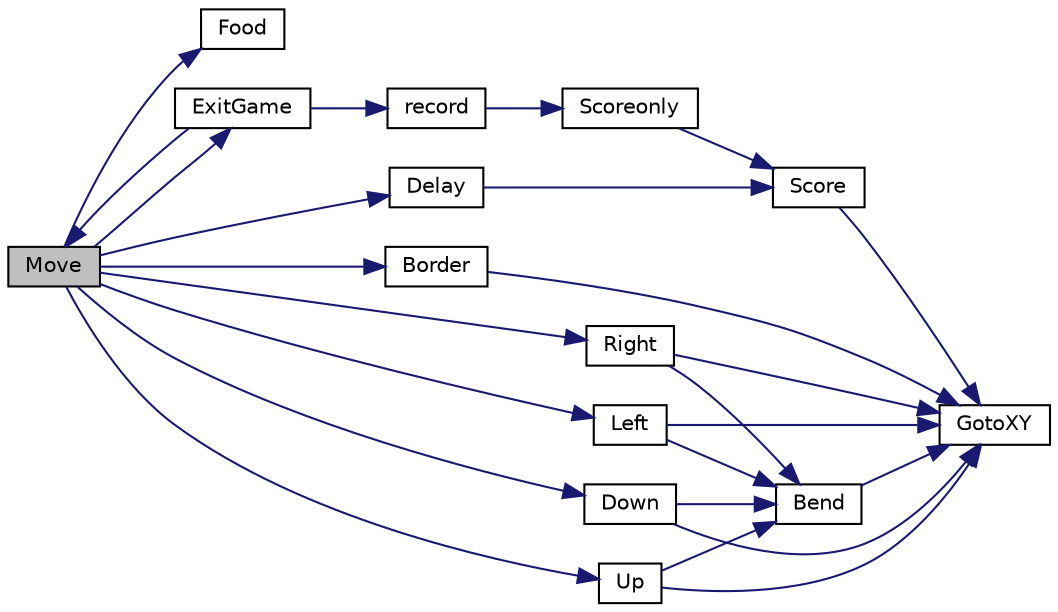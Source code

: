 digraph "Move"
{
  edge [fontname="Helvetica",fontsize="10",labelfontname="Helvetica",labelfontsize="10"];
  node [fontname="Helvetica",fontsize="10",shape=record];
  rankdir="LR";
  Node101 [label="Move",height=0.2,width=0.4,color="black", fillcolor="grey75", style="filled", fontcolor="black"];
  Node101 -> Node102 [color="midnightblue",fontsize="10",style="solid"];
  Node102 [label="Food",height=0.2,width=0.4,color="black", fillcolor="white", style="filled",URL="$main_8c.html#a1951985f3541f595fc7800fbd6dc5535"];
  Node101 -> Node103 [color="midnightblue",fontsize="10",style="solid"];
  Node103 [label="Delay",height=0.2,width=0.4,color="black", fillcolor="white", style="filled",URL="$main_8c.html#aad49cedd771da5ce9872fb364e8d6373"];
  Node103 -> Node104 [color="midnightblue",fontsize="10",style="solid"];
  Node104 [label="Score",height=0.2,width=0.4,color="black", fillcolor="white", style="filled",URL="$main_8c.html#afc01ad71e5a2a27ebbbe7b7983cbb02b"];
  Node104 -> Node105 [color="midnightblue",fontsize="10",style="solid"];
  Node105 [label="GotoXY",height=0.2,width=0.4,color="black", fillcolor="white", style="filled",URL="$main_8c.html#a08c7a02d581a5b018f840568a8289779"];
  Node101 -> Node106 [color="midnightblue",fontsize="10",style="solid"];
  Node106 [label="Border",height=0.2,width=0.4,color="black", fillcolor="white", style="filled",URL="$main_8c.html#abaeb2da49953d85564a28fe29cb0ee89"];
  Node106 -> Node105 [color="midnightblue",fontsize="10",style="solid"];
  Node101 -> Node107 [color="midnightblue",fontsize="10",style="solid"];
  Node107 [label="Right",height=0.2,width=0.4,color="black", fillcolor="white", style="filled",URL="$main_8c.html#a1b0e394cd24dadbcff32387d3036da5f"];
  Node107 -> Node105 [color="midnightblue",fontsize="10",style="solid"];
  Node107 -> Node108 [color="midnightblue",fontsize="10",style="solid"];
  Node108 [label="Bend",height=0.2,width=0.4,color="black", fillcolor="white", style="filled",URL="$main_8c.html#a7ea3861fdbe2c138a4768c1bc57edc06"];
  Node108 -> Node105 [color="midnightblue",fontsize="10",style="solid"];
  Node101 -> Node109 [color="midnightblue",fontsize="10",style="solid"];
  Node109 [label="Left",height=0.2,width=0.4,color="black", fillcolor="white", style="filled",URL="$main_8c.html#ac268cc4e608aa0068c30f2e4a652b084"];
  Node109 -> Node105 [color="midnightblue",fontsize="10",style="solid"];
  Node109 -> Node108 [color="midnightblue",fontsize="10",style="solid"];
  Node101 -> Node110 [color="midnightblue",fontsize="10",style="solid"];
  Node110 [label="Down",height=0.2,width=0.4,color="black", fillcolor="white", style="filled",URL="$main_8c.html#a8ecb72ff0fd235afbf997e25815a13d5"];
  Node110 -> Node105 [color="midnightblue",fontsize="10",style="solid"];
  Node110 -> Node108 [color="midnightblue",fontsize="10",style="solid"];
  Node101 -> Node111 [color="midnightblue",fontsize="10",style="solid"];
  Node111 [label="Up",height=0.2,width=0.4,color="black", fillcolor="white", style="filled",URL="$main_8c.html#aa1e4dcf406c3281b132a396a60965e0f"];
  Node111 -> Node105 [color="midnightblue",fontsize="10",style="solid"];
  Node111 -> Node108 [color="midnightblue",fontsize="10",style="solid"];
  Node101 -> Node112 [color="midnightblue",fontsize="10",style="solid"];
  Node112 [label="ExitGame",height=0.2,width=0.4,color="black", fillcolor="white", style="filled",URL="$main_8c.html#a4ae4a6c601765f289ae97678bb8a4d6a"];
  Node112 -> Node101 [color="midnightblue",fontsize="10",style="solid"];
  Node112 -> Node113 [color="midnightblue",fontsize="10",style="solid"];
  Node113 [label="record",height=0.2,width=0.4,color="black", fillcolor="white", style="filled",URL="$main_8c.html#ad2ae727c20e5f803e5f075b41aea2fb4"];
  Node113 -> Node114 [color="midnightblue",fontsize="10",style="solid"];
  Node114 [label="Scoreonly",height=0.2,width=0.4,color="black", fillcolor="white", style="filled",URL="$main_8c.html#a40a74cbfd7d2271a5a5caeb629197dd1"];
  Node114 -> Node104 [color="midnightblue",fontsize="10",style="solid"];
}
